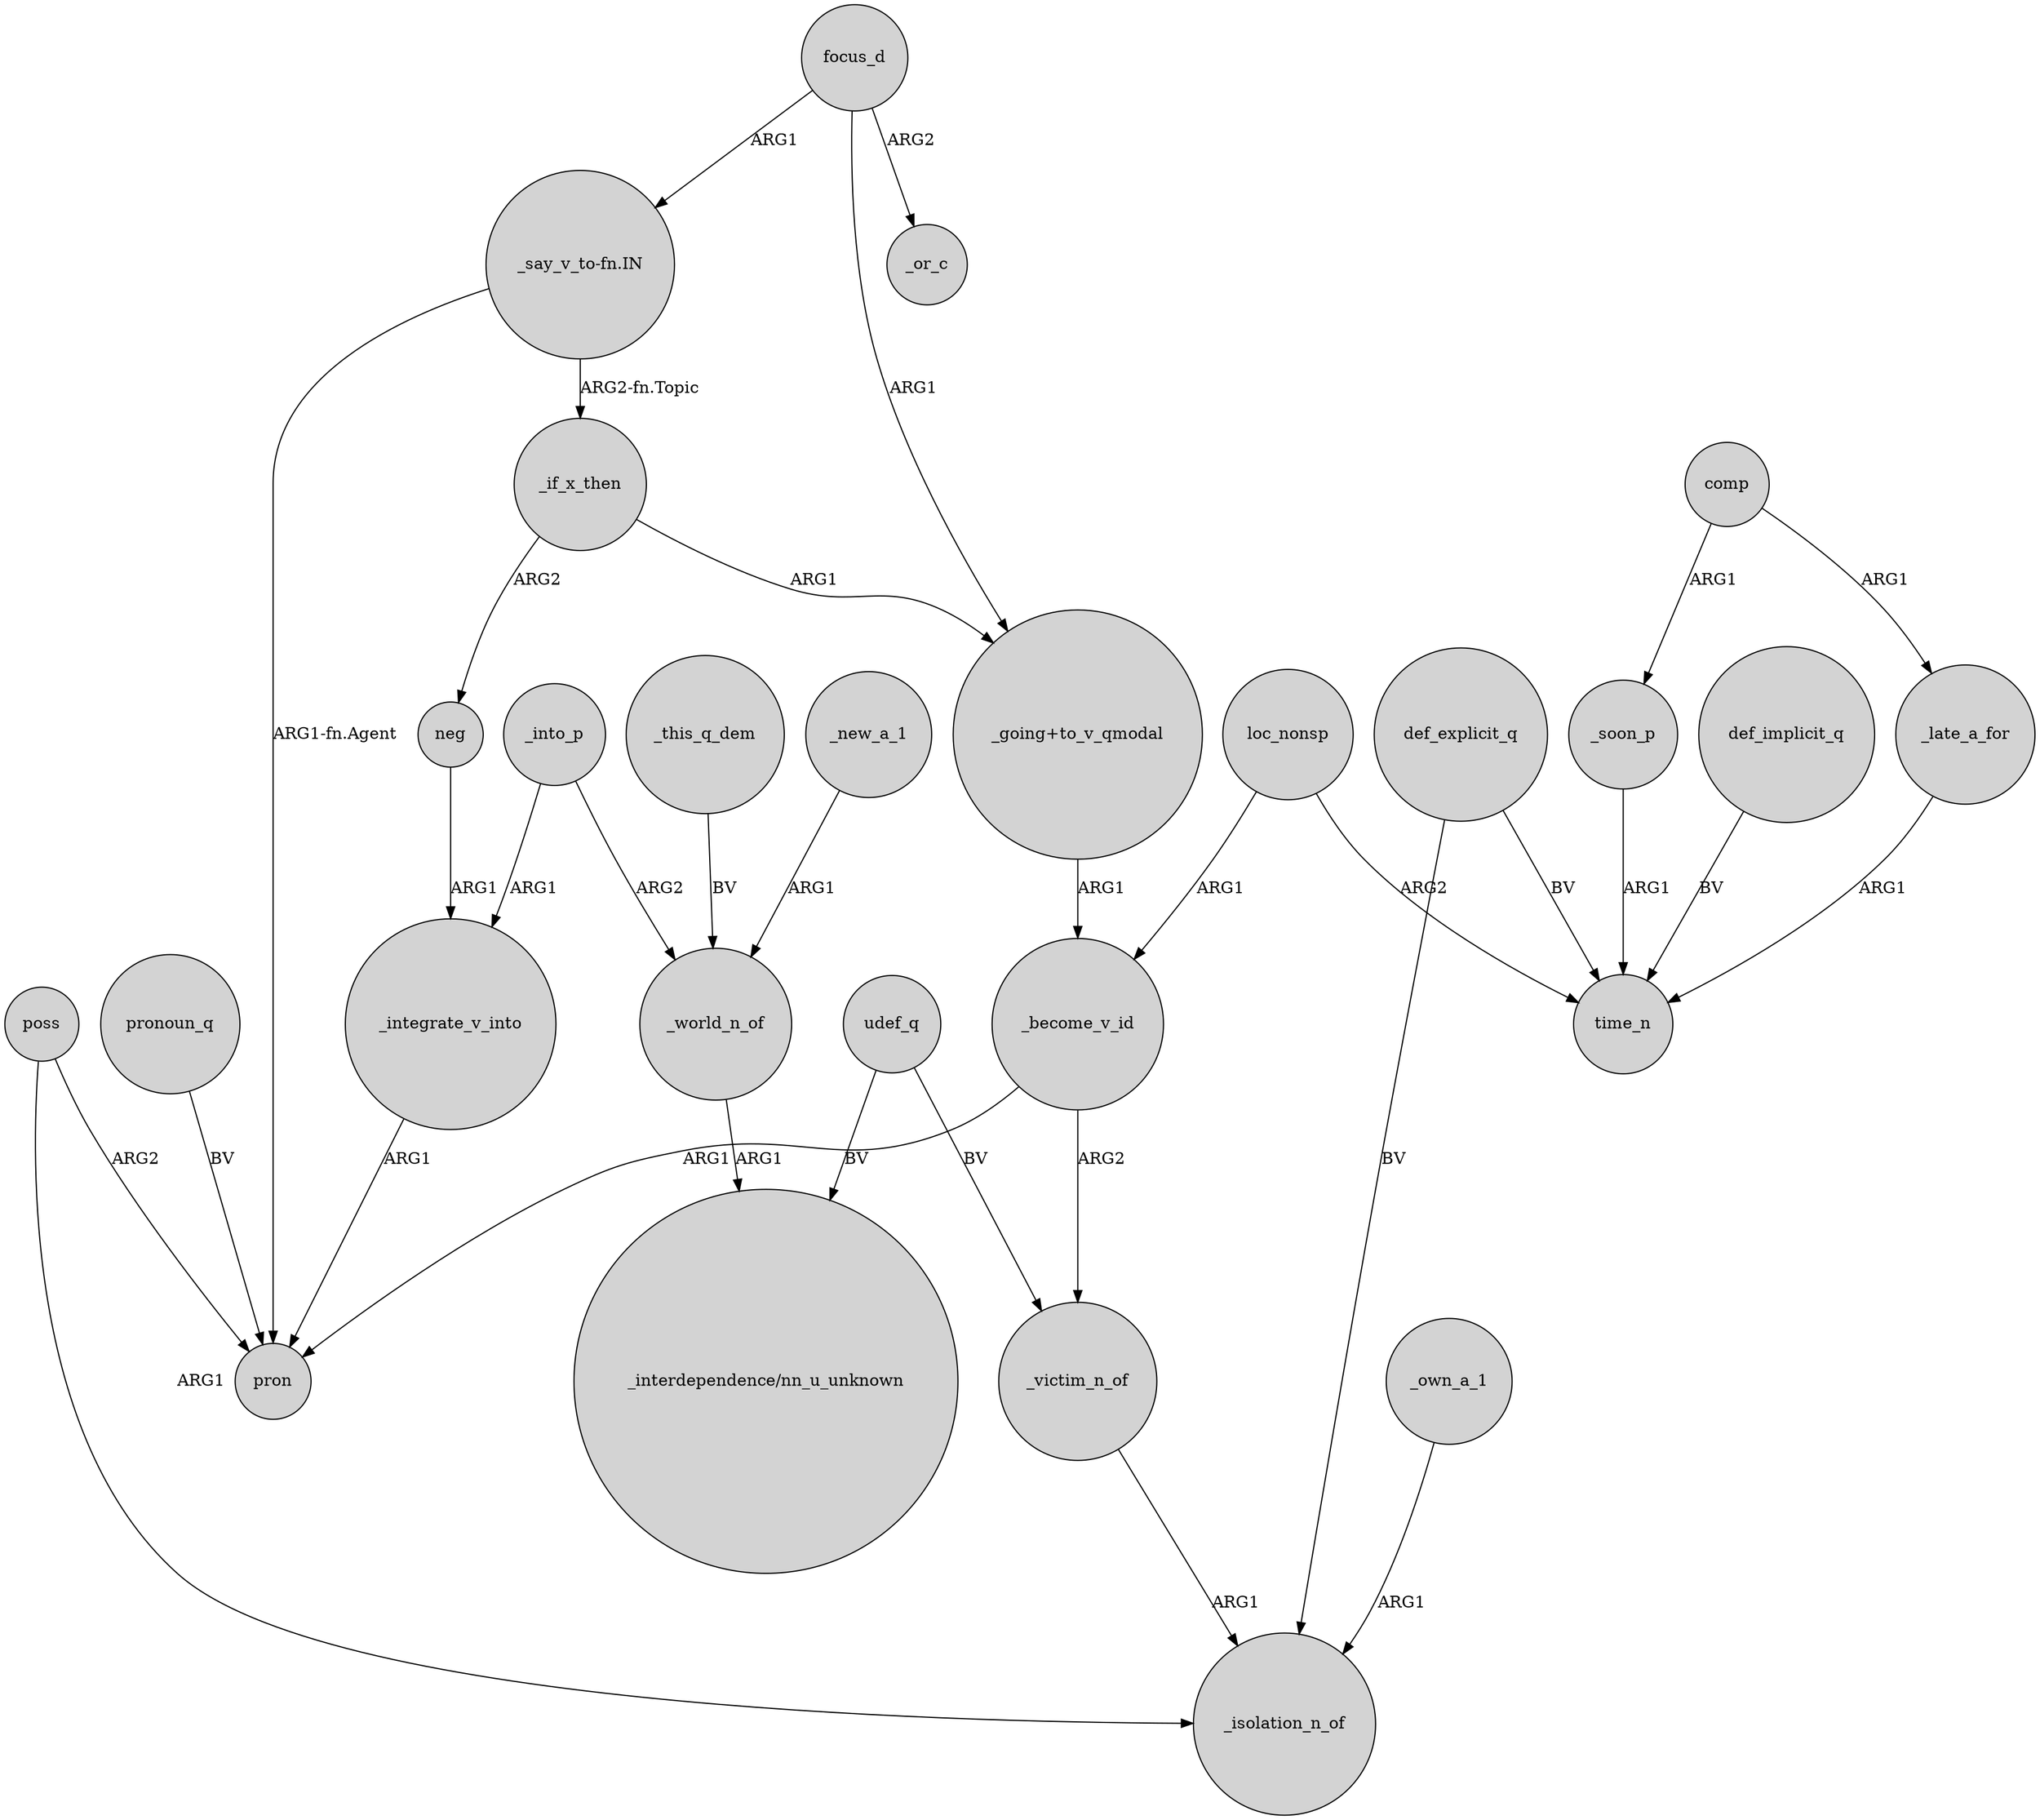 digraph {
	node [shape=circle style=filled]
	_become_v_id -> _victim_n_of [label=ARG2]
	comp -> _late_a_for [label=ARG1]
	"_say_v_to-fn.IN" -> _if_x_then [label="ARG2-fn.Topic"]
	"_going+to_v_qmodal" -> _become_v_id [label=ARG1]
	poss -> pron [label=ARG2]
	neg -> _integrate_v_into [label=ARG1]
	def_explicit_q -> time_n [label=BV]
	_become_v_id -> pron [label=ARG1]
	udef_q -> _victim_n_of [label=BV]
	_own_a_1 -> _isolation_n_of [label=ARG1]
	focus_d -> "_say_v_to-fn.IN" [label=ARG1]
	loc_nonsp -> time_n [label=ARG2]
	_into_p -> _world_n_of [label=ARG2]
	_if_x_then -> neg [label=ARG2]
	udef_q -> "_interdependence/nn_u_unknown" [label=BV]
	pronoun_q -> pron [label=BV]
	_world_n_of -> "_interdependence/nn_u_unknown" [label=ARG1]
	_integrate_v_into -> pron [label=ARG1]
	_this_q_dem -> _world_n_of [label=BV]
	comp -> _soon_p [label=ARG1]
	loc_nonsp -> _become_v_id [label=ARG1]
	poss -> _isolation_n_of [label=ARG1]
	_if_x_then -> "_going+to_v_qmodal" [label=ARG1]
	"_say_v_to-fn.IN" -> pron [label="ARG1-fn.Agent"]
	_soon_p -> time_n [label=ARG1]
	_late_a_for -> time_n [label=ARG1]
	focus_d -> "_going+to_v_qmodal" [label=ARG1]
	_into_p -> _integrate_v_into [label=ARG1]
	_new_a_1 -> _world_n_of [label=ARG1]
	focus_d -> _or_c [label=ARG2]
	def_explicit_q -> _isolation_n_of [label=BV]
	def_implicit_q -> time_n [label=BV]
	_victim_n_of -> _isolation_n_of [label=ARG1]
}

